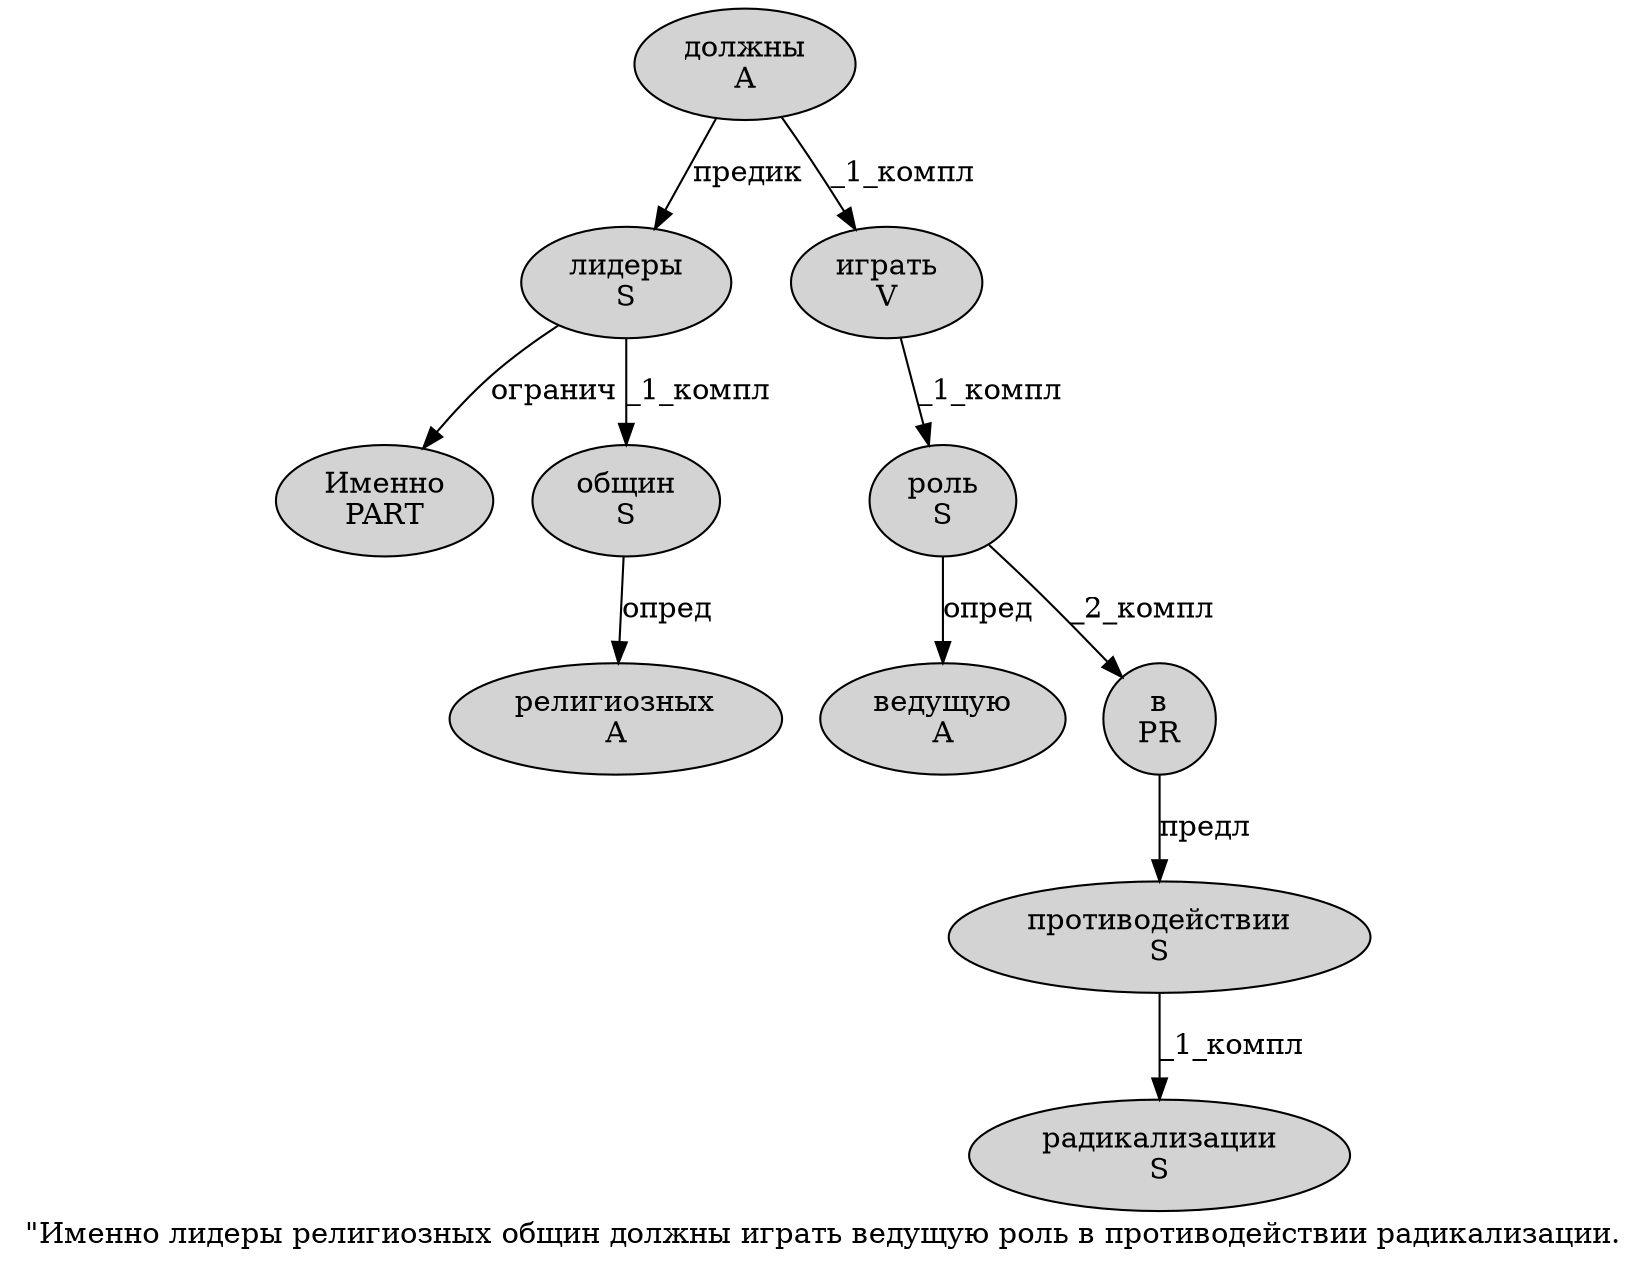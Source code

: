 digraph SENTENCE_199 {
	graph [label="\"Именно лидеры религиозных общин должны играть ведущую роль в противодействии радикализации."]
	node [style=filled]
		1 [label="Именно
PART" color="" fillcolor=lightgray penwidth=1 shape=ellipse]
		2 [label="лидеры
S" color="" fillcolor=lightgray penwidth=1 shape=ellipse]
		3 [label="религиозных
A" color="" fillcolor=lightgray penwidth=1 shape=ellipse]
		4 [label="общин
S" color="" fillcolor=lightgray penwidth=1 shape=ellipse]
		5 [label="должны
A" color="" fillcolor=lightgray penwidth=1 shape=ellipse]
		6 [label="играть
V" color="" fillcolor=lightgray penwidth=1 shape=ellipse]
		7 [label="ведущую
A" color="" fillcolor=lightgray penwidth=1 shape=ellipse]
		8 [label="роль
S" color="" fillcolor=lightgray penwidth=1 shape=ellipse]
		9 [label="в
PR" color="" fillcolor=lightgray penwidth=1 shape=ellipse]
		10 [label="противодействии
S" color="" fillcolor=lightgray penwidth=1 shape=ellipse]
		11 [label="радикализации
S" color="" fillcolor=lightgray penwidth=1 shape=ellipse]
			2 -> 1 [label="огранич"]
			2 -> 4 [label="_1_компл"]
			5 -> 2 [label="предик"]
			5 -> 6 [label="_1_компл"]
			4 -> 3 [label="опред"]
			9 -> 10 [label="предл"]
			10 -> 11 [label="_1_компл"]
			6 -> 8 [label="_1_компл"]
			8 -> 7 [label="опред"]
			8 -> 9 [label="_2_компл"]
}